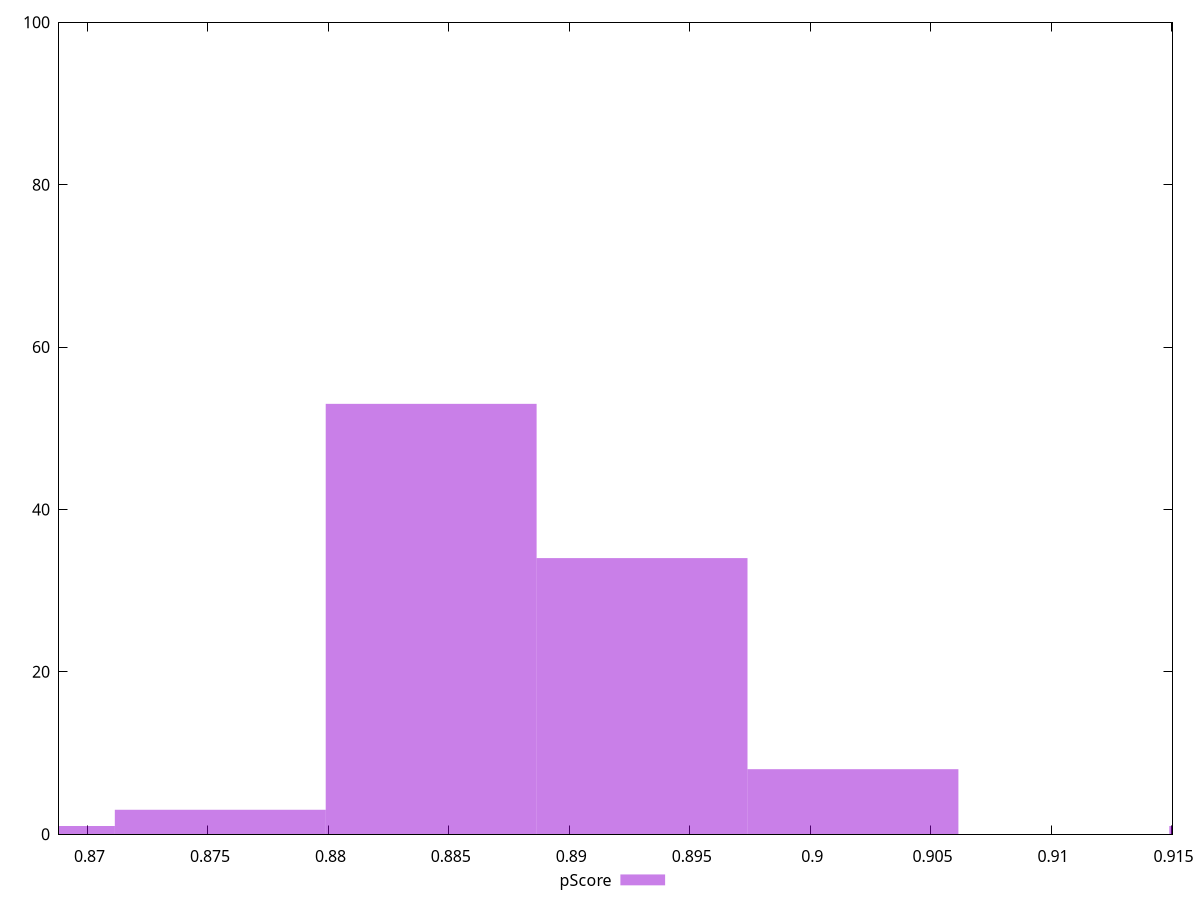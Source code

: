 reset

$pScore <<EOF
0.8930217290287882 34
0.8842666140383099 53
0.9192870740002231 1
0.9017768440192665 8
0.8755114990478315 3
0.8667563840573532 1
EOF

set key outside below
set boxwidth 0.008755114990478315
set xrange [0.8688166049925302:0.9150423499734341]
set yrange [0:100]
set trange [0:100]
set style fill transparent solid 0.5 noborder
set terminal svg size 640, 490 enhanced background rgb 'white'
set output "report_00009_2021-02-08T22-37-41.559Z/first-contentful-paint/samples/pages+cached+noadtech+nomedia/pScore/histogram.svg"

plot $pScore title "pScore" with boxes

reset
